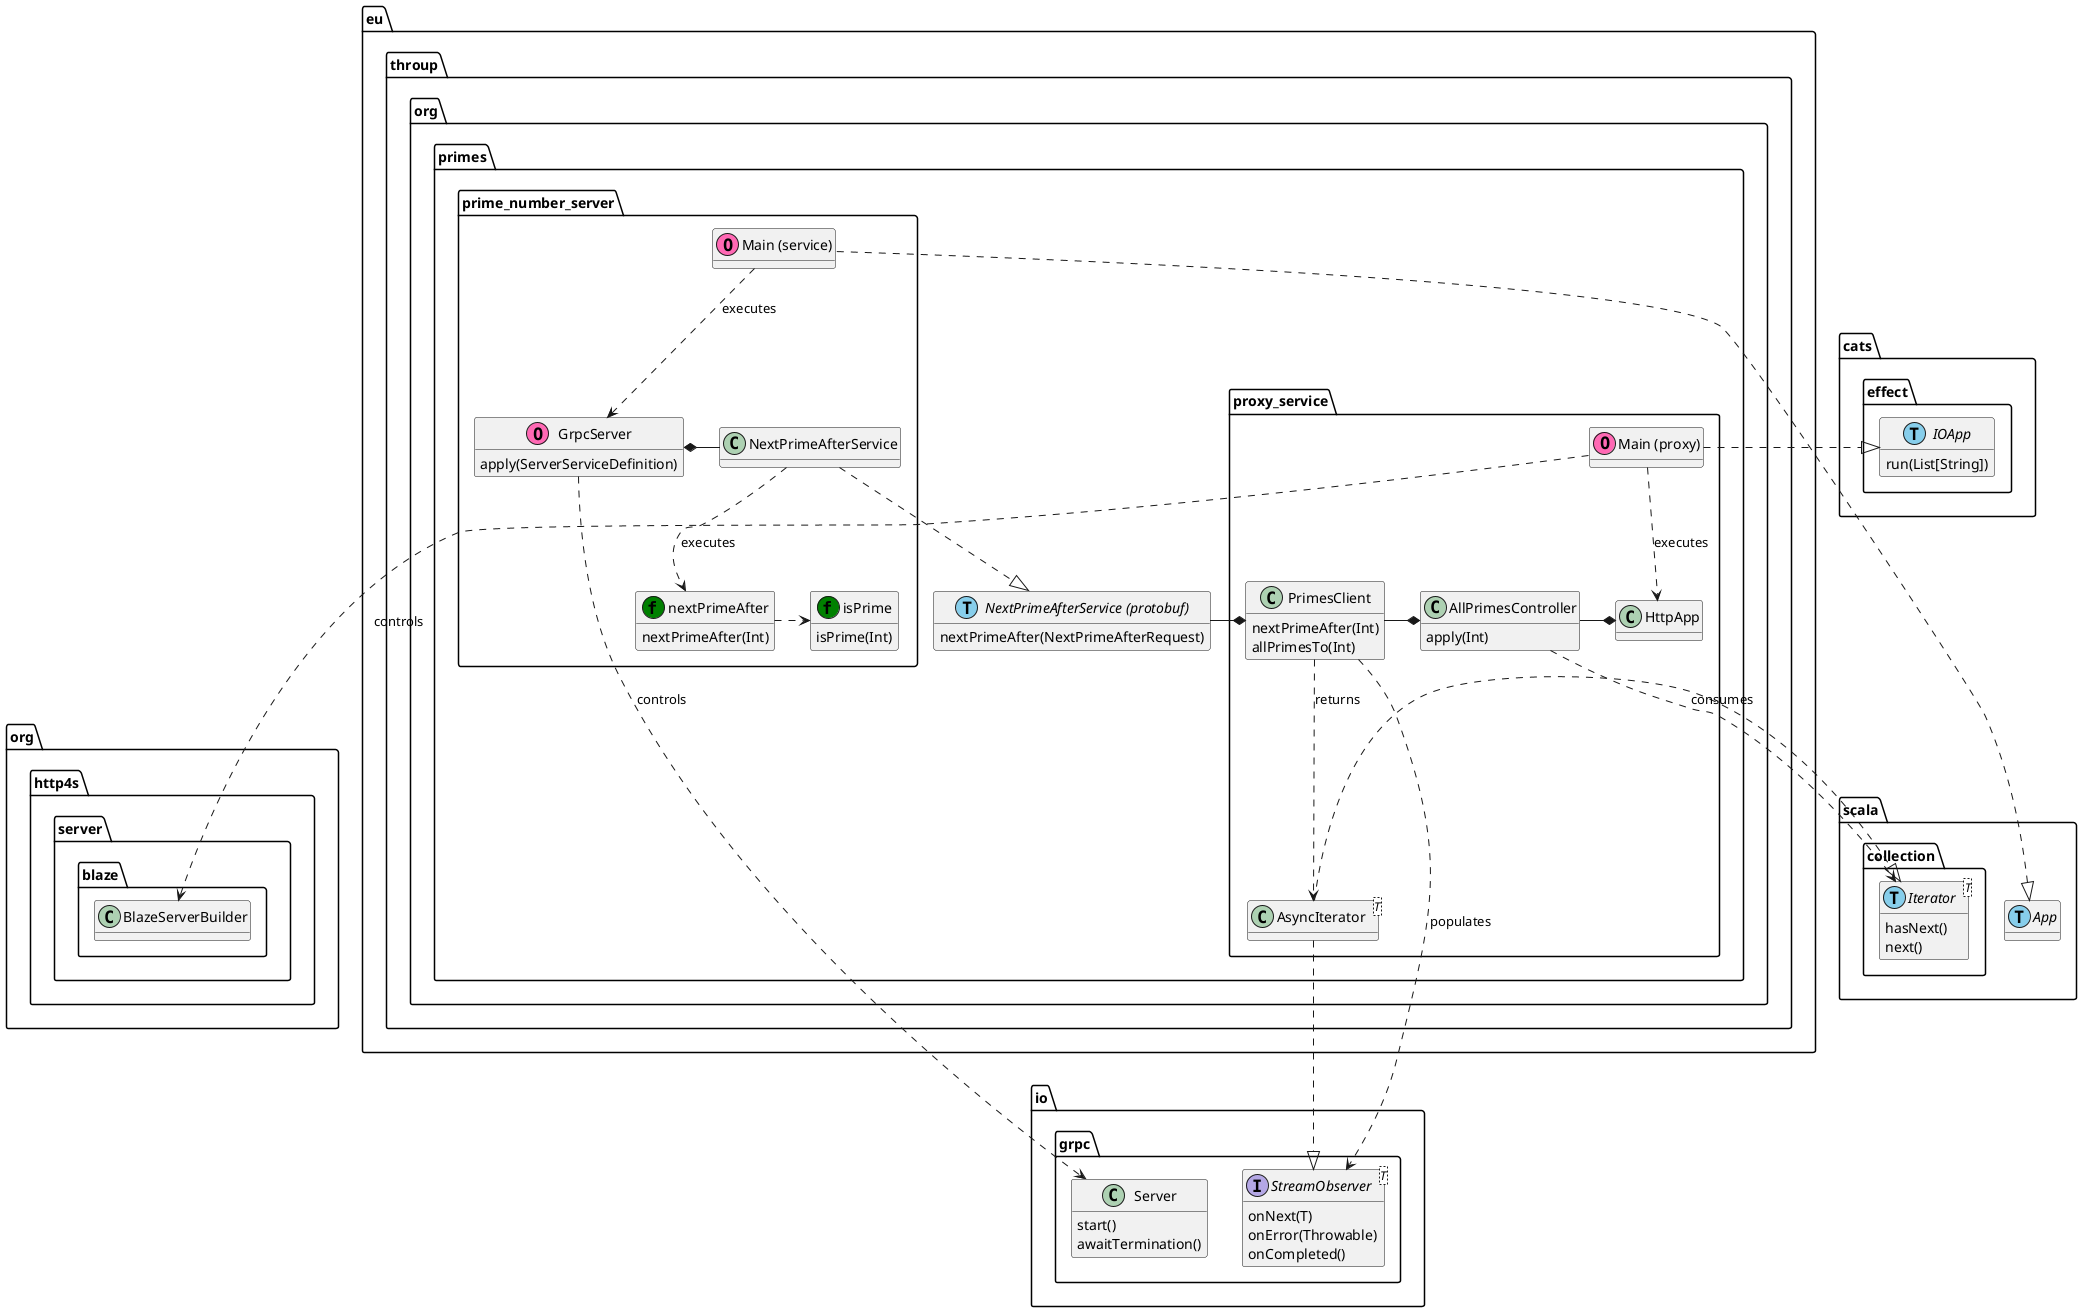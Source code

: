 @startuml
package cats.effect {
  interface IOApp << (T,skyblue) >> {
    run(List[String])
  }
}

package io.grpc {
  class Server {
    start()
    awaitTermination()
  }

  interface StreamObserver<T> {
    onNext(T)
    onError(Throwable)
    onCompleted()
  }
}

package org.http4s.server.blaze {
  class BlazeServerBuilder
}

package scala {
  interface App << (T,skyblue) >>
}

package scala.collection {
  interface Iterator<T> << (T,skyblue) >> {
    hasNext()
    next()
  }
}

package eu.throup.org.primes {
    interface "NextPrimeAfterService (protobuf)" << (T,skyblue) >> {
      nextPrimeAfter(NextPrimeAfterRequest)
    }

    package proxy_service {
        class PrimesClient {
          nextPrimeAfter(Int)
          allPrimesTo(Int)
        }

        class AllPrimesController {
          apply(Int)
        }

        class HttpApp

        class AsyncIterator<T>
        AsyncIterator ..|> StreamObserver
        AsyncIterator ..|> Iterator

        class "Main (proxy)" << (O,hotpink) >>
        "Main (proxy)" .|> IOApp
    }

    package prime_number_server {
      class "GrpcServer" << (O,hotpink) >> {
        apply(ServerServiceDefinition)
      }

      class nextPrimeAfter << (f,green) >> {
        nextPrimeAfter(Int)
      }

      class isPrime << (f,green) >> {
        isPrime(Int)
      }

      class NextPrimeAfterService
      NextPrimeAfterService ..|> "NextPrimeAfterService (protobuf)"

      class "Main (service)" << (O,hotpink) >>
      App <|. "Main (service)"
    }
}

"Main (proxy)" ..> HttpApp : executes
"Main (proxy)" ...> BlazeServerBuilder : controls
AllPrimesController -* HttpApp
AllPrimesController *- PrimesClient
PrimesClient *- "NextPrimeAfterService (protobuf)"

"Main (service)" ..> GrpcServer : executes
GrpcServer *- NextPrimeAfterService
GrpcServer ..> Server : controls
NextPrimeAfterService ..> nextPrimeAfter : executes
nextPrimeAfter .> isPrime

AllPrimesController ..> Iterator : consumes
PrimesClient ..> AsyncIterator : returns
PrimesClient ..> StreamObserver : populates

hide members
show methods
@enduml